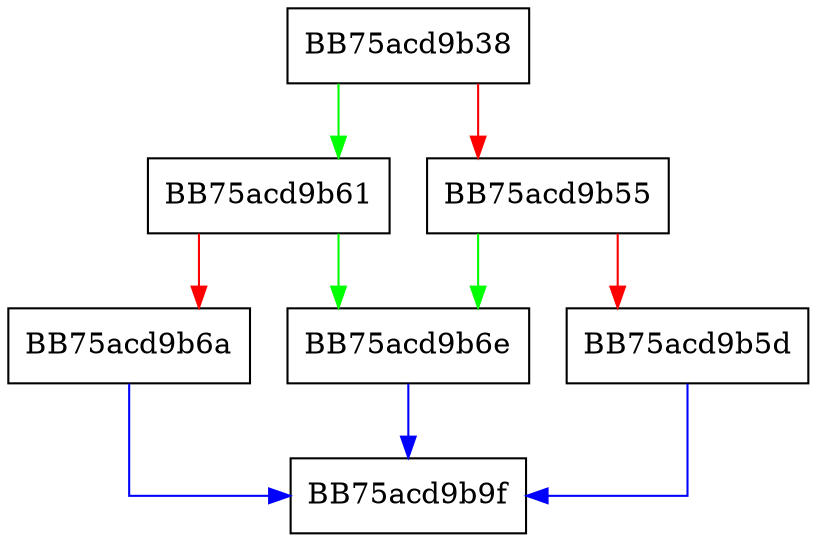 digraph SetContainerType {
  node [shape="box"];
  graph [splines=ortho];
  BB75acd9b38 -> BB75acd9b61 [color="green"];
  BB75acd9b38 -> BB75acd9b55 [color="red"];
  BB75acd9b55 -> BB75acd9b6e [color="green"];
  BB75acd9b55 -> BB75acd9b5d [color="red"];
  BB75acd9b5d -> BB75acd9b9f [color="blue"];
  BB75acd9b61 -> BB75acd9b6e [color="green"];
  BB75acd9b61 -> BB75acd9b6a [color="red"];
  BB75acd9b6a -> BB75acd9b9f [color="blue"];
  BB75acd9b6e -> BB75acd9b9f [color="blue"];
}